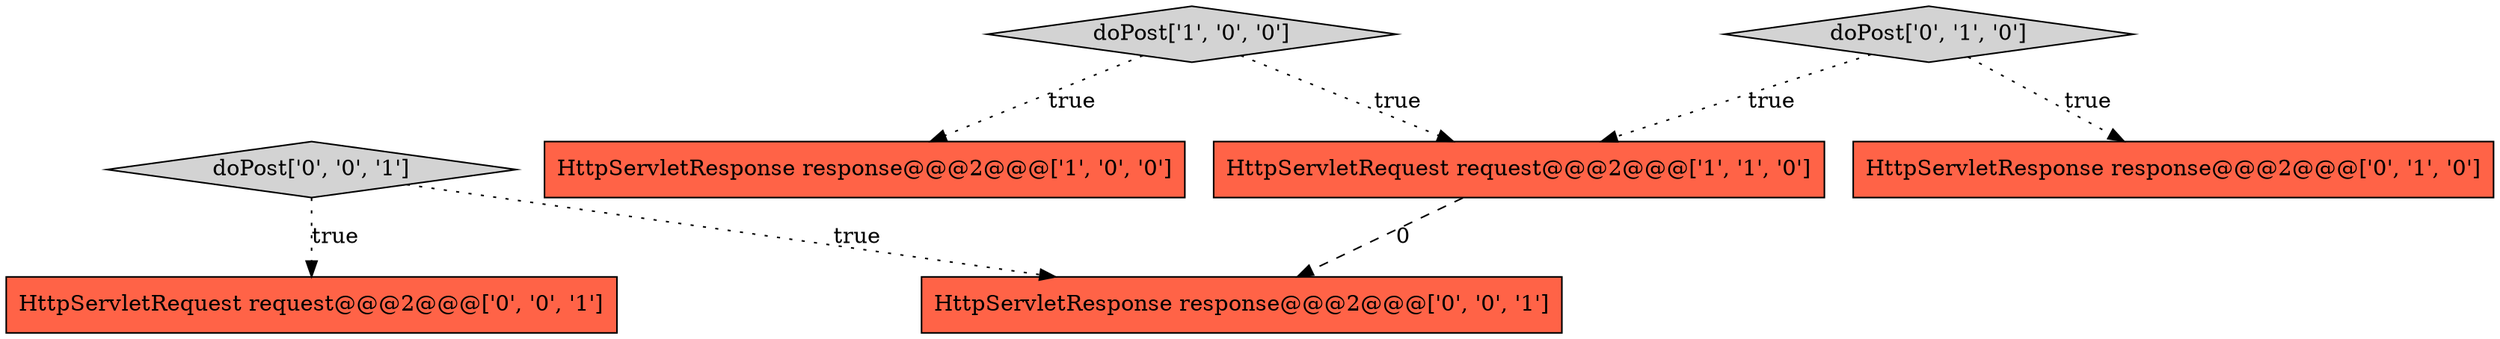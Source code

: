 digraph {
7 [style = filled, label = "doPost['0', '0', '1']", fillcolor = lightgray, shape = diamond image = "AAA0AAABBB3BBB"];
1 [style = filled, label = "doPost['1', '0', '0']", fillcolor = lightgray, shape = diamond image = "AAA0AAABBB1BBB"];
4 [style = filled, label = "HttpServletResponse response@@@2@@@['0', '1', '0']", fillcolor = tomato, shape = box image = "AAA0AAABBB2BBB"];
6 [style = filled, label = "HttpServletResponse response@@@2@@@['0', '0', '1']", fillcolor = tomato, shape = box image = "AAA0AAABBB3BBB"];
2 [style = filled, label = "HttpServletRequest request@@@2@@@['1', '1', '0']", fillcolor = tomato, shape = box image = "AAA0AAABBB1BBB"];
5 [style = filled, label = "HttpServletRequest request@@@2@@@['0', '0', '1']", fillcolor = tomato, shape = box image = "AAA0AAABBB3BBB"];
3 [style = filled, label = "doPost['0', '1', '0']", fillcolor = lightgray, shape = diamond image = "AAA0AAABBB2BBB"];
0 [style = filled, label = "HttpServletResponse response@@@2@@@['1', '0', '0']", fillcolor = tomato, shape = box image = "AAA0AAABBB1BBB"];
3->4 [style = dotted, label="true"];
7->6 [style = dotted, label="true"];
1->0 [style = dotted, label="true"];
1->2 [style = dotted, label="true"];
3->2 [style = dotted, label="true"];
7->5 [style = dotted, label="true"];
2->6 [style = dashed, label="0"];
}
